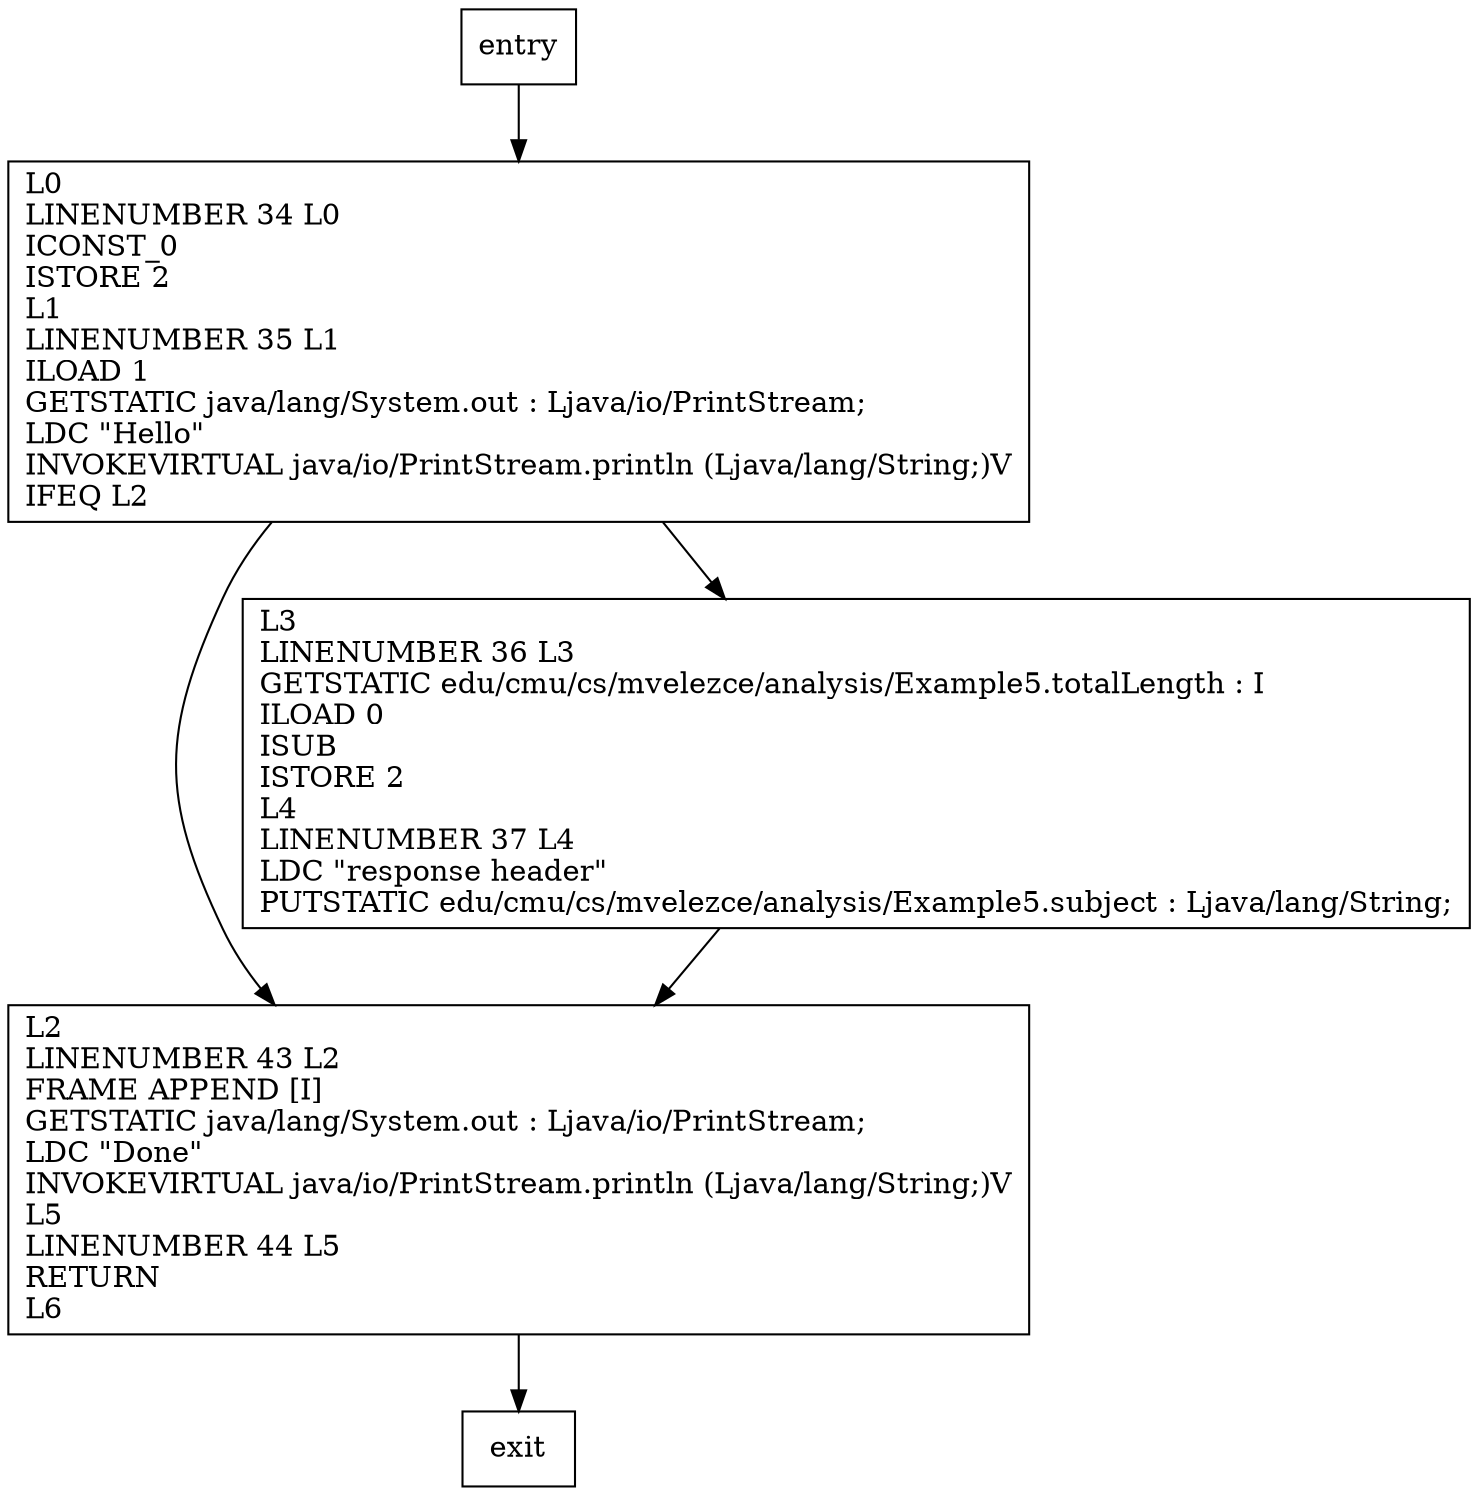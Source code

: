 digraph sendHeaders {
node [shape=record];
2100440237 [label="L0\lLINENUMBER 34 L0\lICONST_0\lISTORE 2\lL1\lLINENUMBER 35 L1\lILOAD 1\lGETSTATIC java/lang/System.out : Ljava/io/PrintStream;\lLDC \"Hello\"\lINVOKEVIRTUAL java/io/PrintStream.println (Ljava/lang/String;)V\lIFEQ L2\l"];
1330247343 [label="L2\lLINENUMBER 43 L2\lFRAME APPEND [I]\lGETSTATIC java/lang/System.out : Ljava/io/PrintStream;\lLDC \"Done\"\lINVOKEVIRTUAL java/io/PrintStream.println (Ljava/lang/String;)V\lL5\lLINENUMBER 44 L5\lRETURN\lL6\l"];
566113173 [label="L3\lLINENUMBER 36 L3\lGETSTATIC edu/cmu/cs/mvelezce/analysis/Example5.totalLength : I\lILOAD 0\lISUB\lISTORE 2\lL4\lLINENUMBER 37 L4\lLDC \"response header\"\lPUTSTATIC edu/cmu/cs/mvelezce/analysis/Example5.subject : Ljava/lang/String;\l"];
entry;
exit;
entry -> 2100440237;
2100440237 -> 1330247343;
2100440237 -> 566113173;
1330247343 -> exit;
566113173 -> 1330247343;
}
